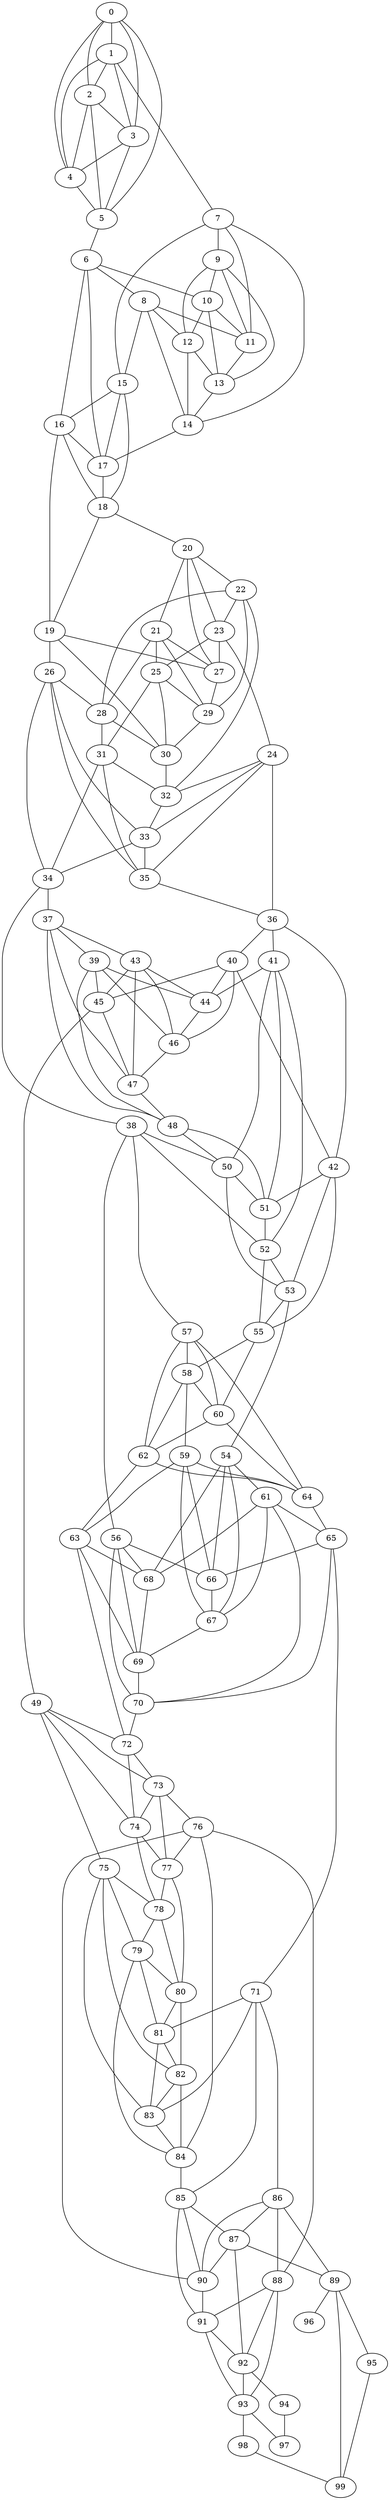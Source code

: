 graph {
  0;
  1;
  2;
  3;
  4;
  5;
  6;
  7;
  8;
  9;
  10;
  11;
  12;
  13;
  14;
  15;
  16;
  17;
  18;
  19;
  20;
  21;
  22;
  23;
  24;
  25;
  26;
  27;
  28;
  29;
  30;
  31;
  32;
  33;
  34;
  35;
  36;
  37;
  38;
  39;
  40;
  41;
  42;
  43;
  44;
  45;
  46;
  47;
  48;
  49;
  50;
  51;
  52;
  53;
  54;
  55;
  56;
  57;
  58;
  59;
  60;
  61;
  62;
  63;
  64;
  65;
  66;
  67;
  68;
  69;
  70;
  71;
  72;
  73;
  74;
  75;
  76;
  77;
  78;
  79;
  80;
  81;
  82;
  83;
  84;
  85;
  86;
  87;
  88;
  89;
  90;
  91;
  92;
  93;
  94;
  95;
  96;
  97;
  98;
  99;
  0 -- 1;
  0 -- 2;
  0 -- 3;
  0 -- 4;
  0 -- 5;
  1 -- 2;
  1 -- 3;
  1 -- 4;
  1 -- 7;
  2 -- 3;
  2 -- 4;
  2 -- 5;
  3 -- 4;
  3 -- 5;
  4 -- 5;
  5 -- 6;
  6 -- 16;
  6 -- 17;
  6 -- 8;
  6 -- 10;
  7 -- 9;
  7 -- 11;
  7 -- 14;
  7 -- 15;
  8 -- 11;
  8 -- 12;
  8 -- 14;
  8 -- 15;
  9 -- 10;
  9 -- 11;
  9 -- 12;
  9 -- 13;
  10 -- 11;
  10 -- 12;
  10 -- 13;
  11 -- 13;
  12 -- 13;
  12 -- 14;
  13 -- 14;
  14 -- 17;
  15 -- 16;
  15 -- 17;
  15 -- 18;
  16 -- 17;
  16 -- 18;
  16 -- 19;
  17 -- 18;
  18 -- 19;
  18 -- 20;
  19 -- 26;
  19 -- 27;
  19 -- 30;
  20 -- 21;
  20 -- 22;
  20 -- 23;
  20 -- 27;
  21 -- 25;
  21 -- 27;
  21 -- 28;
  21 -- 29;
  22 -- 32;
  22 -- 23;
  22 -- 28;
  22 -- 29;
  23 -- 24;
  23 -- 25;
  23 -- 27;
  24 -- 32;
  24 -- 33;
  24 -- 35;
  24 -- 36;
  25 -- 29;
  25 -- 30;
  25 -- 31;
  26 -- 33;
  26 -- 34;
  26 -- 35;
  26 -- 28;
  27 -- 29;
  28 -- 30;
  28 -- 31;
  29 -- 30;
  30 -- 32;
  31 -- 32;
  31 -- 34;
  31 -- 35;
  32 -- 33;
  33 -- 34;
  33 -- 35;
  34 -- 37;
  34 -- 38;
  35 -- 36;
  36 -- 40;
  36 -- 41;
  36 -- 42;
  37 -- 48;
  37 -- 39;
  37 -- 43;
  37 -- 47;
  38 -- 50;
  38 -- 52;
  38 -- 56;
  38 -- 57;
  39 -- 48;
  39 -- 44;
  39 -- 45;
  39 -- 46;
  40 -- 42;
  40 -- 44;
  40 -- 45;
  40 -- 46;
  41 -- 50;
  41 -- 51;
  41 -- 52;
  41 -- 44;
  42 -- 51;
  42 -- 53;
  42 -- 55;
  43 -- 44;
  43 -- 45;
  43 -- 46;
  43 -- 47;
  44 -- 46;
  45 -- 49;
  45 -- 47;
  46 -- 47;
  47 -- 48;
  48 -- 50;
  48 -- 51;
  49 -- 72;
  49 -- 73;
  49 -- 74;
  49 -- 75;
  50 -- 51;
  50 -- 53;
  51 -- 52;
  52 -- 53;
  52 -- 55;
  53 -- 54;
  53 -- 55;
  54 -- 66;
  54 -- 67;
  54 -- 68;
  54 -- 61;
  55 -- 58;
  55 -- 60;
  56 -- 66;
  56 -- 68;
  56 -- 69;
  56 -- 70;
  57 -- 64;
  57 -- 58;
  57 -- 60;
  57 -- 62;
  58 -- 59;
  58 -- 60;
  58 -- 62;
  59 -- 64;
  59 -- 66;
  59 -- 67;
  59 -- 63;
  60 -- 64;
  60 -- 62;
  61 -- 65;
  61 -- 67;
  61 -- 68;
  61 -- 70;
  62 -- 64;
  62 -- 63;
  63 -- 68;
  63 -- 69;
  63 -- 72;
  64 -- 65;
  65 -- 66;
  65 -- 70;
  65 -- 71;
  66 -- 67;
  67 -- 69;
  68 -- 69;
  69 -- 70;
  70 -- 72;
  71 -- 81;
  71 -- 83;
  71 -- 85;
  71 -- 86;
  72 -- 73;
  72 -- 74;
  73 -- 74;
  73 -- 76;
  73 -- 77;
  74 -- 77;
  74 -- 78;
  75 -- 82;
  75 -- 83;
  75 -- 78;
  75 -- 79;
  76 -- 84;
  76 -- 88;
  76 -- 90;
  76 -- 77;
  77 -- 80;
  77 -- 78;
  78 -- 80;
  78 -- 79;
  79 -- 80;
  79 -- 81;
  79 -- 84;
  80 -- 81;
  80 -- 82;
  81 -- 82;
  81 -- 83;
  82 -- 83;
  82 -- 84;
  83 -- 84;
  84 -- 85;
  85 -- 87;
  85 -- 90;
  85 -- 91;
  86 -- 87;
  86 -- 88;
  86 -- 89;
  86 -- 90;
  87 -- 89;
  87 -- 90;
  87 -- 92;
  88 -- 91;
  88 -- 92;
  88 -- 93;
  89 -- 96;
  89 -- 99;
  89 -- 95;
  90 -- 91;
  91 -- 92;
  91 -- 93;
  92 -- 93;
  92 -- 94;
  93 -- 97;
  93 -- 98;
  94 -- 97;
  95 -- 99;
  98 -- 99;
}